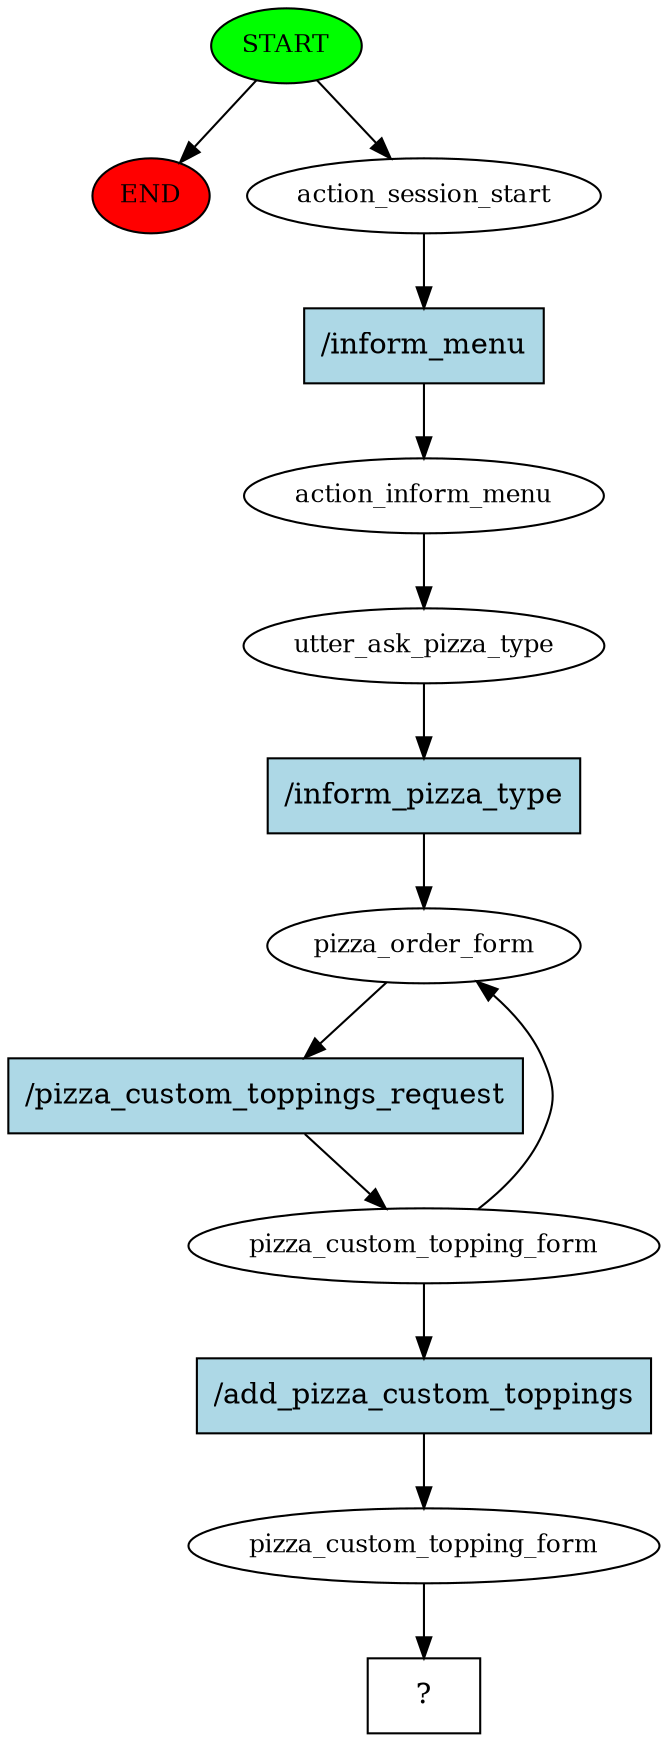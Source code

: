 digraph  {
0 [class="start active", fillcolor=green, fontsize=12, label=START, style=filled];
"-1" [class=end, fillcolor=red, fontsize=12, label=END, style=filled];
1 [class=active, fontsize=12, label=action_session_start];
2 [class=active, fontsize=12, label=action_inform_menu];
3 [class=active, fontsize=12, label=utter_ask_pizza_type];
4 [class=active, fontsize=12, label=pizza_order_form];
5 [class=active, fontsize=12, label=pizza_custom_topping_form];
8 [class=active, fontsize=12, label=pizza_custom_topping_form];
9 [class="intent dashed active", label="  ?  ", shape=rect];
10 [class="intent active", fillcolor=lightblue, label="/inform_menu", shape=rect, style=filled];
11 [class="intent active", fillcolor=lightblue, label="/inform_pizza_type", shape=rect, style=filled];
12 [class="intent active", fillcolor=lightblue, label="/pizza_custom_toppings_request", shape=rect, style=filled];
13 [class="intent active", fillcolor=lightblue, label="/add_pizza_custom_toppings", shape=rect, style=filled];
0 -> "-1"  [class="", key=NONE, label=""];
0 -> 1  [class=active, key=NONE, label=""];
1 -> 10  [class=active, key=0];
2 -> 3  [class=active, key=NONE, label=""];
3 -> 11  [class=active, key=0];
4 -> 12  [class=active, key=0];
5 -> 4  [class=active, key=NONE, label=""];
5 -> 13  [class=active, key=0];
8 -> 9  [class=active, key=NONE, label=""];
10 -> 2  [class=active, key=0];
11 -> 4  [class=active, key=0];
12 -> 5  [class=active, key=0];
13 -> 8  [class=active, key=0];
}
